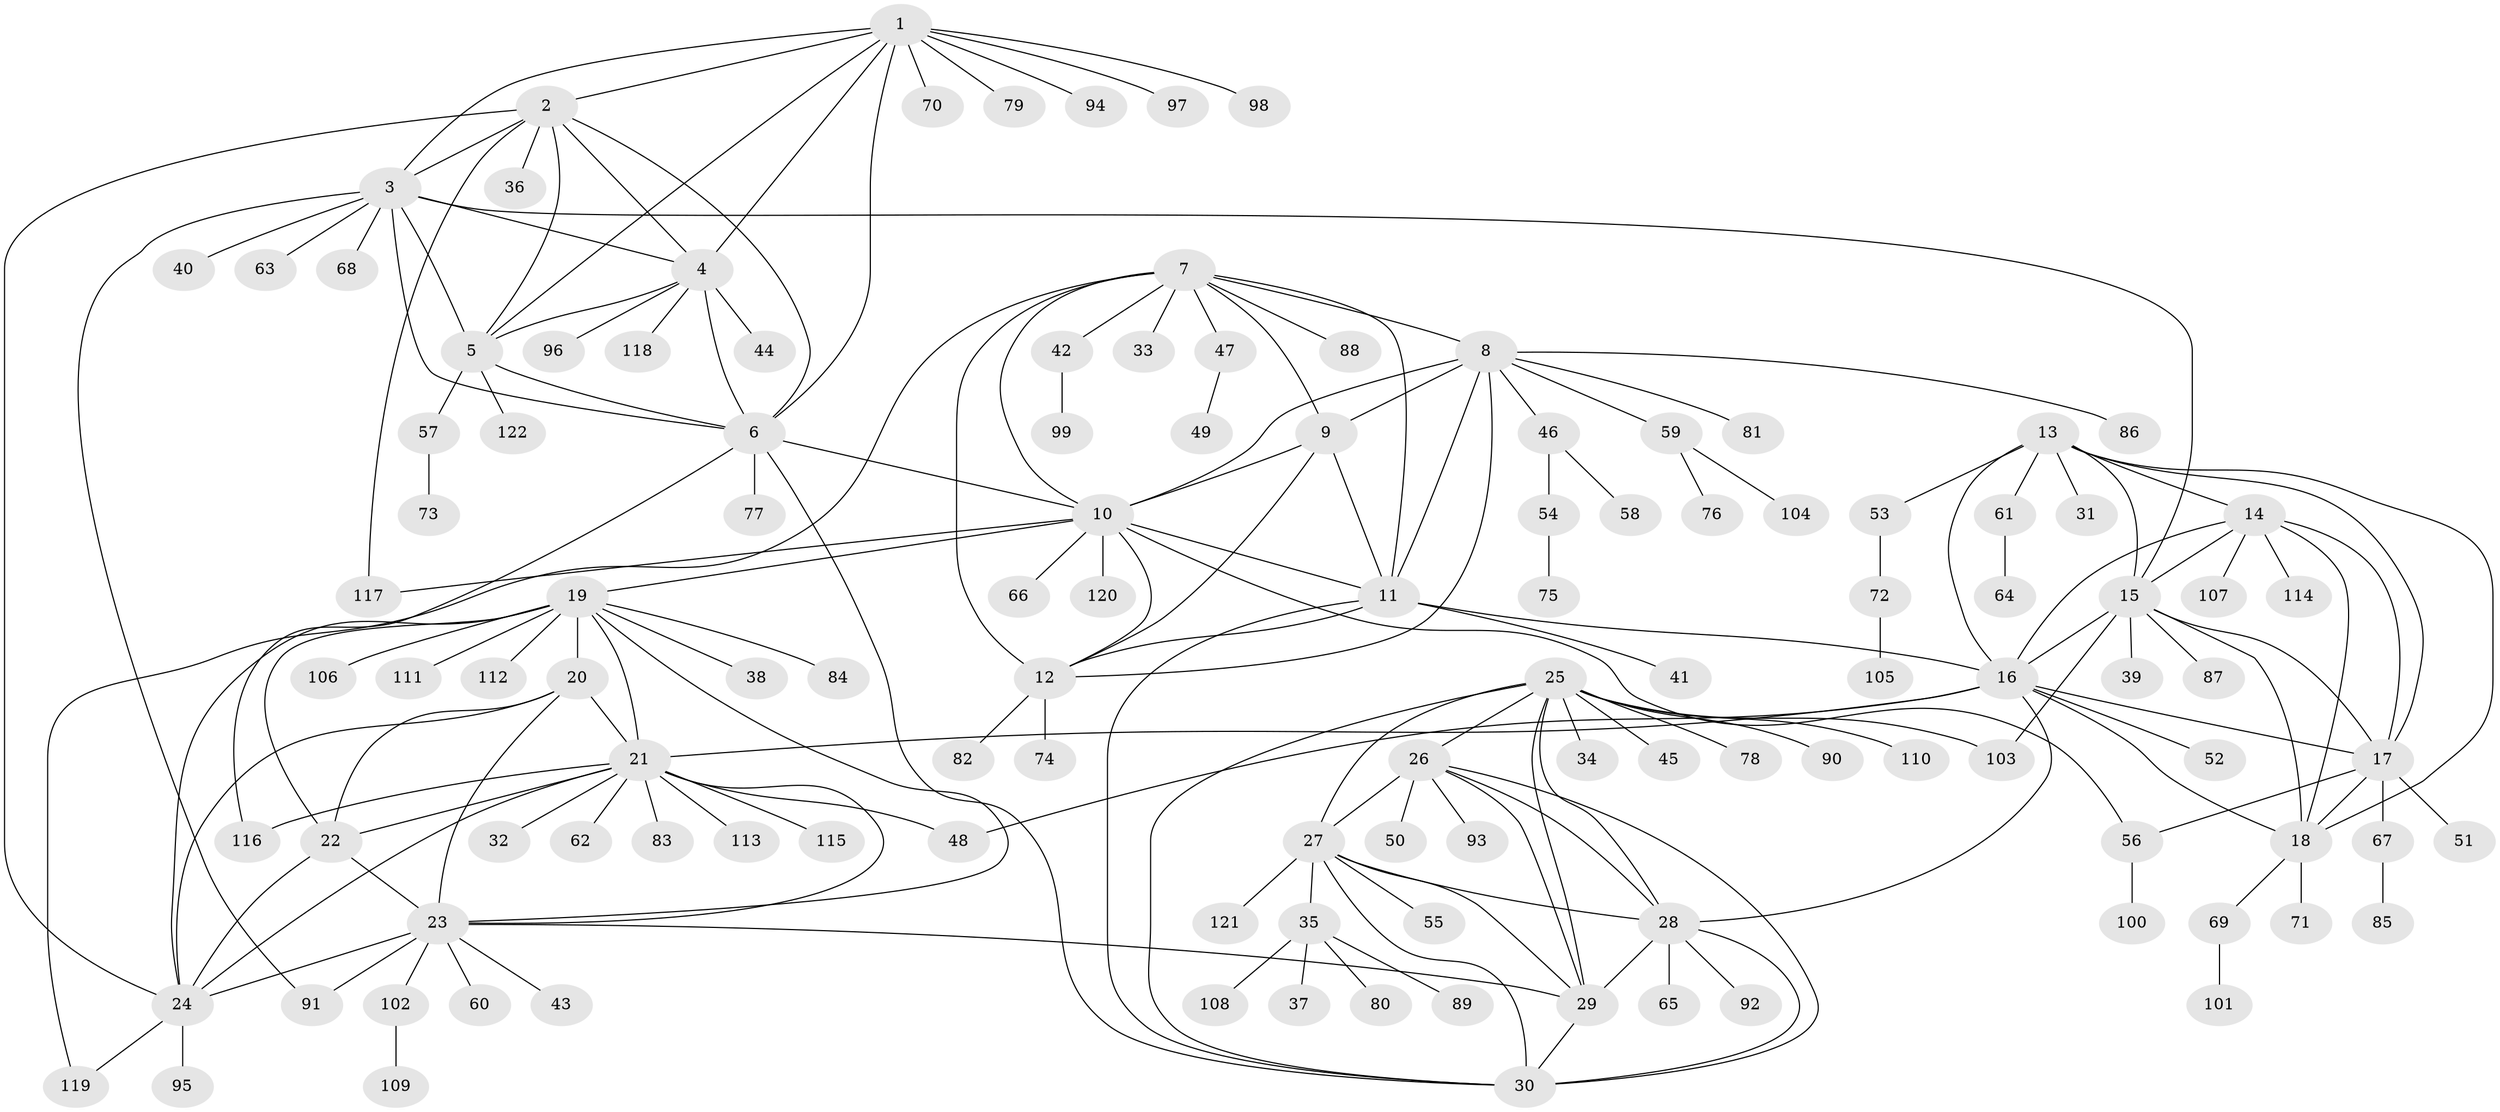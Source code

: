 // coarse degree distribution, {12: 0.023529411764705882, 8: 0.03529411764705882, 13: 0.011764705882352941, 9: 0.011764705882352941, 4: 0.011764705882352941, 10: 0.023529411764705882, 6: 0.023529411764705882, 2: 0.08235294117647059, 1: 0.7647058823529411, 15: 0.011764705882352941}
// Generated by graph-tools (version 1.1) at 2025/57/03/04/25 21:57:37]
// undirected, 122 vertices, 184 edges
graph export_dot {
graph [start="1"]
  node [color=gray90,style=filled];
  1;
  2;
  3;
  4;
  5;
  6;
  7;
  8;
  9;
  10;
  11;
  12;
  13;
  14;
  15;
  16;
  17;
  18;
  19;
  20;
  21;
  22;
  23;
  24;
  25;
  26;
  27;
  28;
  29;
  30;
  31;
  32;
  33;
  34;
  35;
  36;
  37;
  38;
  39;
  40;
  41;
  42;
  43;
  44;
  45;
  46;
  47;
  48;
  49;
  50;
  51;
  52;
  53;
  54;
  55;
  56;
  57;
  58;
  59;
  60;
  61;
  62;
  63;
  64;
  65;
  66;
  67;
  68;
  69;
  70;
  71;
  72;
  73;
  74;
  75;
  76;
  77;
  78;
  79;
  80;
  81;
  82;
  83;
  84;
  85;
  86;
  87;
  88;
  89;
  90;
  91;
  92;
  93;
  94;
  95;
  96;
  97;
  98;
  99;
  100;
  101;
  102;
  103;
  104;
  105;
  106;
  107;
  108;
  109;
  110;
  111;
  112;
  113;
  114;
  115;
  116;
  117;
  118;
  119;
  120;
  121;
  122;
  1 -- 2;
  1 -- 3;
  1 -- 4;
  1 -- 5;
  1 -- 6;
  1 -- 70;
  1 -- 79;
  1 -- 94;
  1 -- 97;
  1 -- 98;
  2 -- 3;
  2 -- 4;
  2 -- 5;
  2 -- 6;
  2 -- 24;
  2 -- 36;
  2 -- 117;
  3 -- 4;
  3 -- 5;
  3 -- 6;
  3 -- 15;
  3 -- 40;
  3 -- 63;
  3 -- 68;
  3 -- 91;
  4 -- 5;
  4 -- 6;
  4 -- 44;
  4 -- 96;
  4 -- 118;
  5 -- 6;
  5 -- 57;
  5 -- 122;
  6 -- 10;
  6 -- 30;
  6 -- 77;
  6 -- 116;
  7 -- 8;
  7 -- 9;
  7 -- 10;
  7 -- 11;
  7 -- 12;
  7 -- 33;
  7 -- 42;
  7 -- 47;
  7 -- 88;
  7 -- 119;
  8 -- 9;
  8 -- 10;
  8 -- 11;
  8 -- 12;
  8 -- 46;
  8 -- 59;
  8 -- 81;
  8 -- 86;
  9 -- 10;
  9 -- 11;
  9 -- 12;
  10 -- 11;
  10 -- 12;
  10 -- 19;
  10 -- 56;
  10 -- 66;
  10 -- 117;
  10 -- 120;
  11 -- 12;
  11 -- 16;
  11 -- 30;
  11 -- 41;
  12 -- 74;
  12 -- 82;
  13 -- 14;
  13 -- 15;
  13 -- 16;
  13 -- 17;
  13 -- 18;
  13 -- 31;
  13 -- 53;
  13 -- 61;
  14 -- 15;
  14 -- 16;
  14 -- 17;
  14 -- 18;
  14 -- 107;
  14 -- 114;
  15 -- 16;
  15 -- 17;
  15 -- 18;
  15 -- 39;
  15 -- 87;
  15 -- 103;
  16 -- 17;
  16 -- 18;
  16 -- 21;
  16 -- 28;
  16 -- 48;
  16 -- 52;
  17 -- 18;
  17 -- 51;
  17 -- 56;
  17 -- 67;
  18 -- 69;
  18 -- 71;
  19 -- 20;
  19 -- 21;
  19 -- 22;
  19 -- 23;
  19 -- 24;
  19 -- 38;
  19 -- 84;
  19 -- 106;
  19 -- 111;
  19 -- 112;
  20 -- 21;
  20 -- 22;
  20 -- 23;
  20 -- 24;
  21 -- 22;
  21 -- 23;
  21 -- 24;
  21 -- 32;
  21 -- 48;
  21 -- 62;
  21 -- 83;
  21 -- 113;
  21 -- 115;
  21 -- 116;
  22 -- 23;
  22 -- 24;
  23 -- 24;
  23 -- 29;
  23 -- 43;
  23 -- 60;
  23 -- 91;
  23 -- 102;
  24 -- 95;
  24 -- 119;
  25 -- 26;
  25 -- 27;
  25 -- 28;
  25 -- 29;
  25 -- 30;
  25 -- 34;
  25 -- 45;
  25 -- 78;
  25 -- 90;
  25 -- 103;
  25 -- 110;
  26 -- 27;
  26 -- 28;
  26 -- 29;
  26 -- 30;
  26 -- 50;
  26 -- 93;
  27 -- 28;
  27 -- 29;
  27 -- 30;
  27 -- 35;
  27 -- 55;
  27 -- 121;
  28 -- 29;
  28 -- 30;
  28 -- 65;
  28 -- 92;
  29 -- 30;
  35 -- 37;
  35 -- 80;
  35 -- 89;
  35 -- 108;
  42 -- 99;
  46 -- 54;
  46 -- 58;
  47 -- 49;
  53 -- 72;
  54 -- 75;
  56 -- 100;
  57 -- 73;
  59 -- 76;
  59 -- 104;
  61 -- 64;
  67 -- 85;
  69 -- 101;
  72 -- 105;
  102 -- 109;
}
